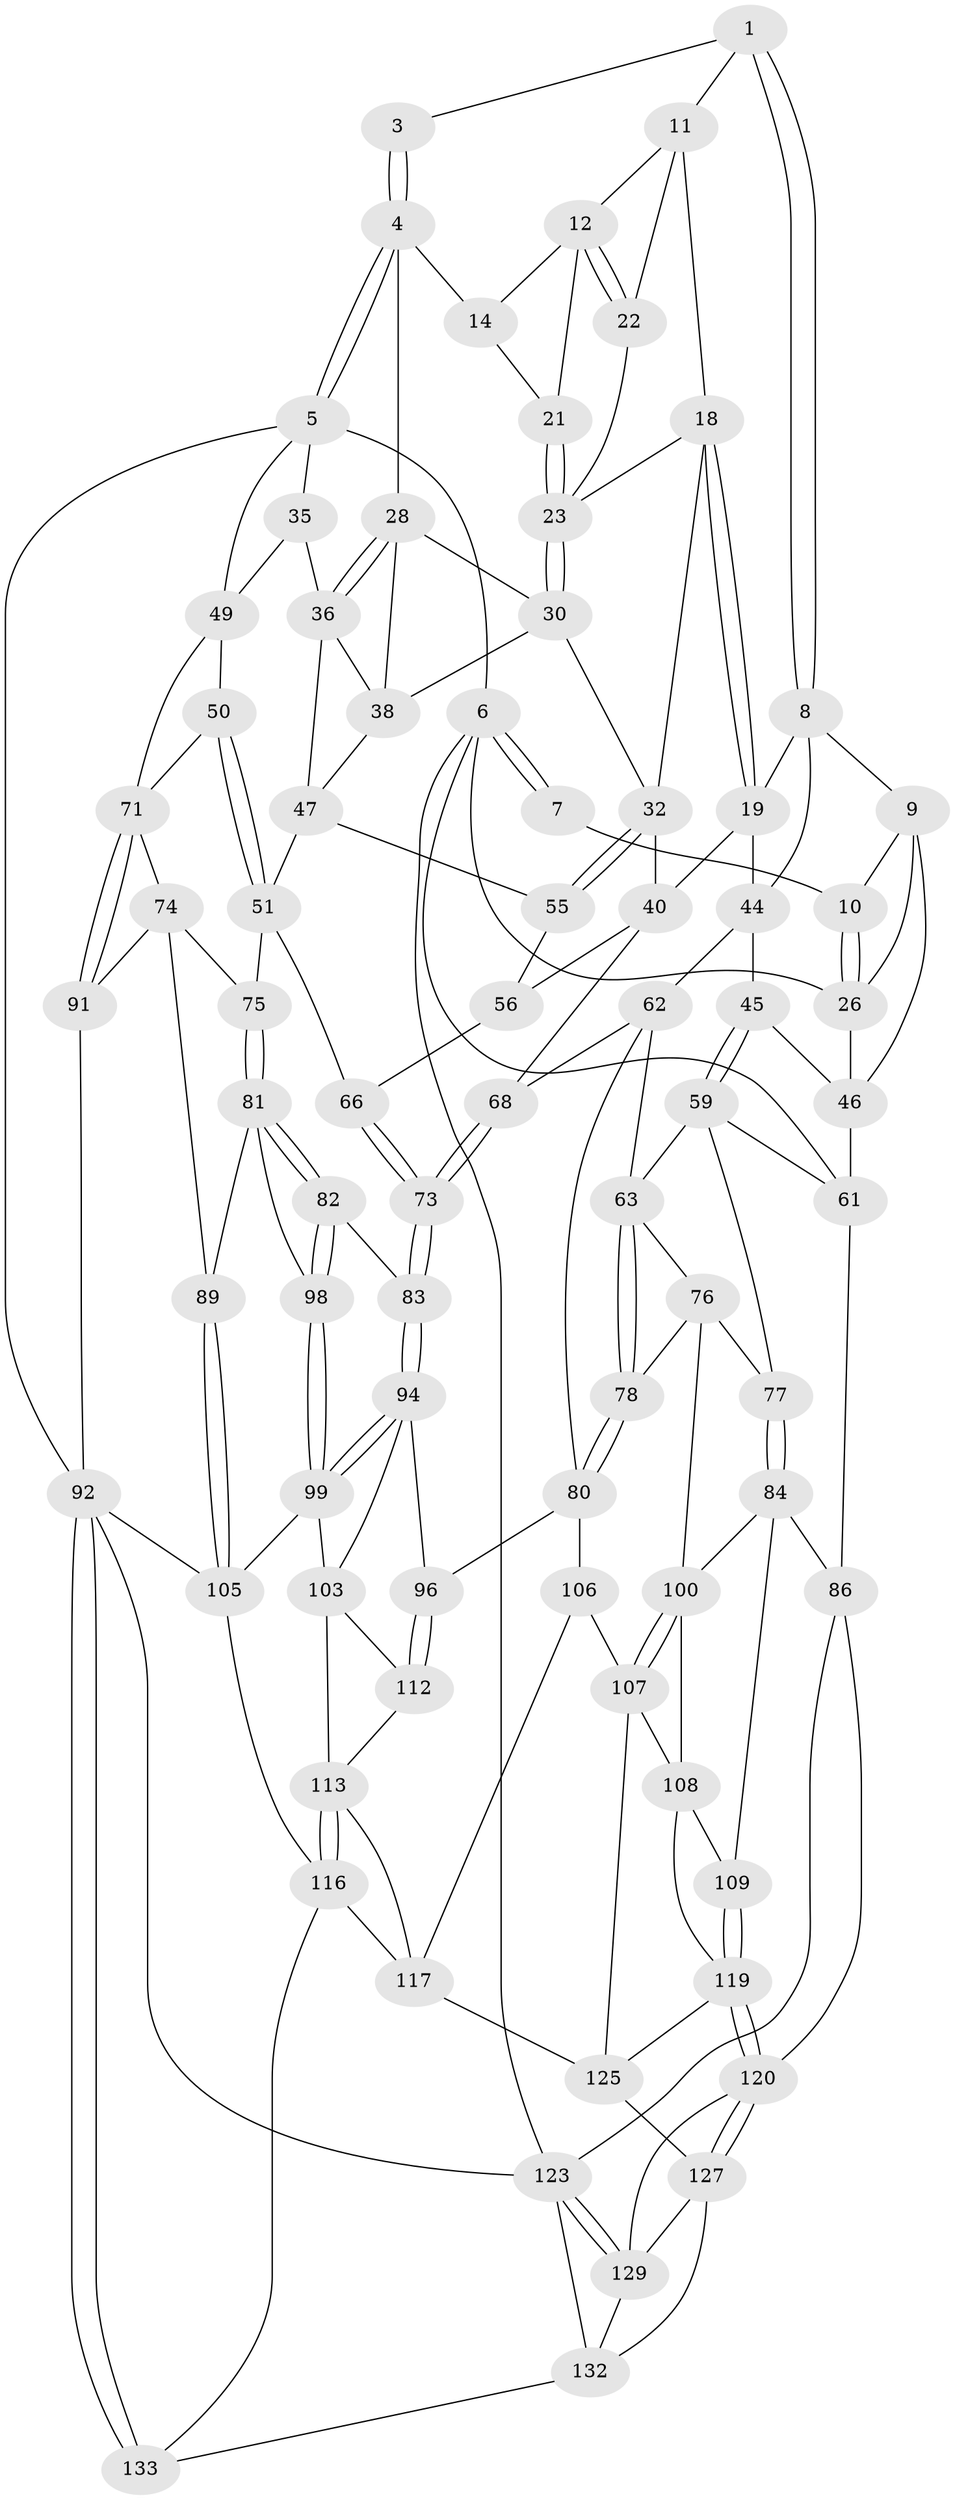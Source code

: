 // original degree distribution, {3: 0.022388059701492536, 5: 0.5149253731343284, 4: 0.23134328358208955, 6: 0.23134328358208955}
// Generated by graph-tools (version 1.1) at 2025/11/02/27/25 16:11:51]
// undirected, 79 vertices, 180 edges
graph export_dot {
graph [start="1"]
  node [color=gray90,style=filled];
  1 [pos="+0.3721554133643089+0",super="+2"];
  3 [pos="+0.7237109831467222+0"];
  4 [pos="+1+0",super="+15"];
  5 [pos="+1+0",super="+34"];
  6 [pos="+0+0",super="+27"];
  7 [pos="+0.11359365547142694+0"];
  8 [pos="+0.26927353196947157+0.14429015319602576",super="+20"];
  9 [pos="+0.19710023710789054+0.1450959256502496",super="+42"];
  10 [pos="+0.13791341439387003+0.06719274825306423"];
  11 [pos="+0.440367119951195+0",super="+17"];
  12 [pos="+0.5505446076414975+0.073968803708563",super="+13"];
  14 [pos="+0.7116437688632418+0",super="+16"];
  18 [pos="+0.3794200309998903+0.15773702709809548",super="+25"];
  19 [pos="+0.3688319729676316+0.16758285516529417",super="+41"];
  21 [pos="+0.6697814731210766+0.12953282763603366"];
  22 [pos="+0.5423544522115061+0.09932093898710716"];
  23 [pos="+0.6680363577697389+0.13526562180310203",super="+24"];
  26 [pos="+0+0.24241078004750435",super="+43"];
  28 [pos="+0.8269679158002986+0.14273362253502722",super="+29"];
  30 [pos="+0.6594242023180666+0.22419376902606894",super="+31"];
  32 [pos="+0.64767928890542+0.2390419583833636",super="+33"];
  35 [pos="+0.8833747517205044+0.17281339848430557"];
  36 [pos="+0.8753040040757796+0.1749804982141802",super="+37"];
  38 [pos="+0.7633381141651316+0.231341407037091",super="+39"];
  40 [pos="+0.502405328915392+0.3386372802262535",super="+58"];
  44 [pos="+0.30637720200518903+0.2875641271568162",super="+48"];
  45 [pos="+0.27904101723359+0.3059473647202764"];
  46 [pos="+0.24618735279638404+0.28371258341704997",super="+54"];
  47 [pos="+0.8359046691270201+0.332148241069863",super="+52"];
  49 [pos="+0.9692671988848571+0.2565480418045518",super="+53"];
  50 [pos="+0.9185310244090026+0.37272314747227064"];
  51 [pos="+0.846677885683251+0.37874679181032916",super="+65"];
  55 [pos="+0.6947506277572603+0.3341944343047858"];
  56 [pos="+0.6806365357470735+0.3536304026533579",super="+57"];
  59 [pos="+0.24553736374784185+0.4290009838241611",super="+60"];
  61 [pos="+0.1732016667803444+0.4432382126636251",super="+70"];
  62 [pos="+0.3819737376832332+0.4334804265319384",super="+69"];
  63 [pos="+0.3665967255479898+0.4438900248246862",super="+64"];
  66 [pos="+0.6872112812092291+0.5075278019583648",super="+67"];
  68 [pos="+0.5600585499047759+0.5474459441487978"];
  71 [pos="+1+0.37261610071699963",super="+72"];
  73 [pos="+0.6676944673109815+0.5450359894670542"];
  74 [pos="+0.9399337062558141+0.5281229312487874",super="+88"];
  75 [pos="+0.8658240102330459+0.49825185262916993"];
  76 [pos="+0.2692998235325343+0.6299814539846558",super="+79"];
  77 [pos="+0.22310404144520474+0.6257008043649747"];
  78 [pos="+0.41661645699535754+0.6537854030849469"];
  80 [pos="+0.46036341523259955+0.6631877420167435",super="+97"];
  81 [pos="+0.8573885004904833+0.5298980311888069",super="+90"];
  82 [pos="+0.7370662977917982+0.6190371913698989"];
  83 [pos="+0.6786328053339223+0.5677016822560577"];
  84 [pos="+0.16369353151186378+0.6874153556760166",super="+85"];
  86 [pos="+0+0.7034016361186806",super="+87"];
  89 [pos="+1+0.6826632889600073"];
  91 [pos="+1+0.7482633566822985"];
  92 [pos="+1+1",super="+93"];
  94 [pos="+0.6290909109377067+0.681328730426904",super="+95"];
  96 [pos="+0.5140423194025365+0.7245610385739902"];
  98 [pos="+0.7700167399998026+0.6664143165791369"];
  99 [pos="+0.7664643204627394+0.7201539227262609",super="+102"];
  100 [pos="+0.3474885055464037+0.7282867473068566",super="+101"];
  103 [pos="+0.6838395509626313+0.7656225428021194",super="+104"];
  105 [pos="+0.7894608675838541+0.7842231096960631",super="+115"];
  106 [pos="+0.48044083665285253+0.7648888532195934"];
  107 [pos="+0.3499429212901958+0.8576162839462279",super="+110"];
  108 [pos="+0.2578497502464888+0.8011691509937942",super="+111"];
  109 [pos="+0.1715431045321201+0.8220988555407974"];
  112 [pos="+0.5748144752843631+0.7917583486096466"];
  113 [pos="+0.6768366332862178+0.7795736664761165",super="+114"];
  116 [pos="+0.6646322780428273+0.9274694280107744",super="+128"];
  117 [pos="+0.6071012148413899+0.962414650970375",super="+118"];
  119 [pos="+0.1705590185552863+0.8546547679351767",super="+122"];
  120 [pos="+0.13213798957155035+0.8885717162174951",super="+121"];
  123 [pos="+0+1",super="+124"];
  125 [pos="+0.3444322987053573+0.9179152619511407",super="+126"];
  127 [pos="+0.311143960974959+1",super="+130"];
  129 [pos="+0.10911427851808399+0.9000893757647971",super="+131"];
  132 [pos="+0.08755757776035852+1",super="+134"];
  133 [pos="+0.606400369214632+1"];
  1 -- 8;
  1 -- 8;
  1 -- 3;
  1 -- 11;
  3 -- 4;
  3 -- 4;
  4 -- 5;
  4 -- 5;
  4 -- 28;
  4 -- 14;
  5 -- 6;
  5 -- 92;
  5 -- 49;
  5 -- 35;
  6 -- 7;
  6 -- 7;
  6 -- 26;
  6 -- 61;
  6 -- 123;
  7 -- 10;
  8 -- 9;
  8 -- 19;
  8 -- 44;
  9 -- 10;
  9 -- 46;
  9 -- 26;
  10 -- 26;
  10 -- 26;
  11 -- 12;
  11 -- 18;
  11 -- 22;
  12 -- 22;
  12 -- 22;
  12 -- 21;
  12 -- 14;
  14 -- 21;
  18 -- 19;
  18 -- 19;
  18 -- 23;
  18 -- 32;
  19 -- 40;
  19 -- 44;
  21 -- 23;
  21 -- 23;
  22 -- 23;
  23 -- 30;
  23 -- 30;
  26 -- 46;
  28 -- 36;
  28 -- 36;
  28 -- 38;
  28 -- 30;
  30 -- 32;
  30 -- 38;
  32 -- 55;
  32 -- 55;
  32 -- 40;
  35 -- 36;
  35 -- 49;
  36 -- 38;
  36 -- 47;
  38 -- 47;
  40 -- 68;
  40 -- 56;
  44 -- 45;
  44 -- 62;
  45 -- 46;
  45 -- 59;
  45 -- 59;
  46 -- 61;
  47 -- 51;
  47 -- 55;
  49 -- 50;
  49 -- 71;
  50 -- 51;
  50 -- 51;
  50 -- 71;
  51 -- 75;
  51 -- 66;
  55 -- 56;
  56 -- 66 [weight=2];
  59 -- 61;
  59 -- 77;
  59 -- 63;
  61 -- 86;
  62 -- 63;
  62 -- 80;
  62 -- 68;
  63 -- 78;
  63 -- 78;
  63 -- 76;
  66 -- 73;
  66 -- 73;
  68 -- 73;
  68 -- 73;
  71 -- 91;
  71 -- 91;
  71 -- 74;
  73 -- 83;
  73 -- 83;
  74 -- 75;
  74 -- 89;
  74 -- 91;
  75 -- 81;
  75 -- 81;
  76 -- 77;
  76 -- 100;
  76 -- 78;
  77 -- 84;
  77 -- 84;
  78 -- 80;
  78 -- 80;
  80 -- 96;
  80 -- 106;
  81 -- 82;
  81 -- 82;
  81 -- 89;
  81 -- 98;
  82 -- 83;
  82 -- 98;
  82 -- 98;
  83 -- 94;
  83 -- 94;
  84 -- 109;
  84 -- 86;
  84 -- 100;
  86 -- 123;
  86 -- 120;
  89 -- 105;
  89 -- 105;
  91 -- 92;
  92 -- 133;
  92 -- 133;
  92 -- 105;
  92 -- 123;
  94 -- 99;
  94 -- 99;
  94 -- 96;
  94 -- 103;
  96 -- 112;
  96 -- 112;
  98 -- 99;
  98 -- 99;
  99 -- 105;
  99 -- 103;
  100 -- 107;
  100 -- 107;
  100 -- 108;
  103 -- 113;
  103 -- 112;
  105 -- 116;
  106 -- 107;
  106 -- 117;
  107 -- 125;
  107 -- 108;
  108 -- 109;
  108 -- 119;
  109 -- 119;
  109 -- 119;
  112 -- 113;
  113 -- 116;
  113 -- 116;
  113 -- 117;
  116 -- 117;
  116 -- 133;
  117 -- 125;
  119 -- 120;
  119 -- 120;
  119 -- 125;
  120 -- 127;
  120 -- 127;
  120 -- 129;
  123 -- 129;
  123 -- 129;
  123 -- 132;
  125 -- 127;
  127 -- 129;
  127 -- 132;
  129 -- 132;
  132 -- 133;
}
